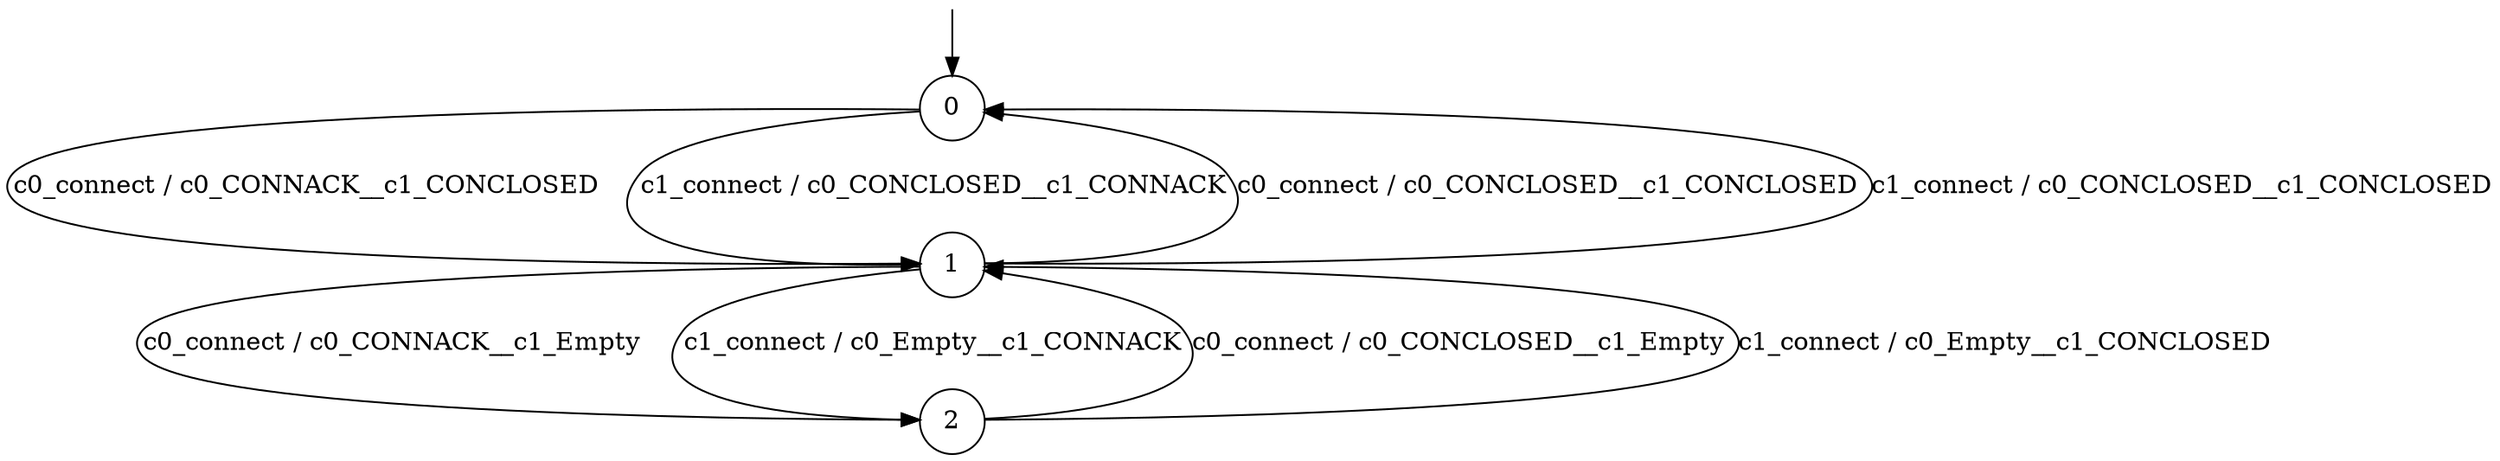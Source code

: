 digraph g {

	s0 [shape="circle" label="0"];
	s1 [shape="circle" label="1"];
	s2 [shape="circle" label="2"];
	s0 -> s1 [label="c0_connect / c0_CONNACK__c1_CONCLOSED"];
	s0 -> s1 [label="c1_connect / c0_CONCLOSED__c1_CONNACK"];
	s1 -> s0 [label="c0_connect / c0_CONCLOSED__c1_CONCLOSED"];
	s1 -> s2 [label="c0_connect / c0_CONNACK__c1_Empty"];
	s1 -> s0 [label="c1_connect / c0_CONCLOSED__c1_CONCLOSED"];
	s1 -> s2 [label="c1_connect / c0_Empty__c1_CONNACK"];
	s2 -> s1 [label="c0_connect / c0_CONCLOSED__c1_Empty"];
	s2 -> s1 [label="c1_connect / c0_Empty__c1_CONCLOSED"];

__start0 [label="" shape="none" width="0" height="0"];
__start0 -> s0;

}
